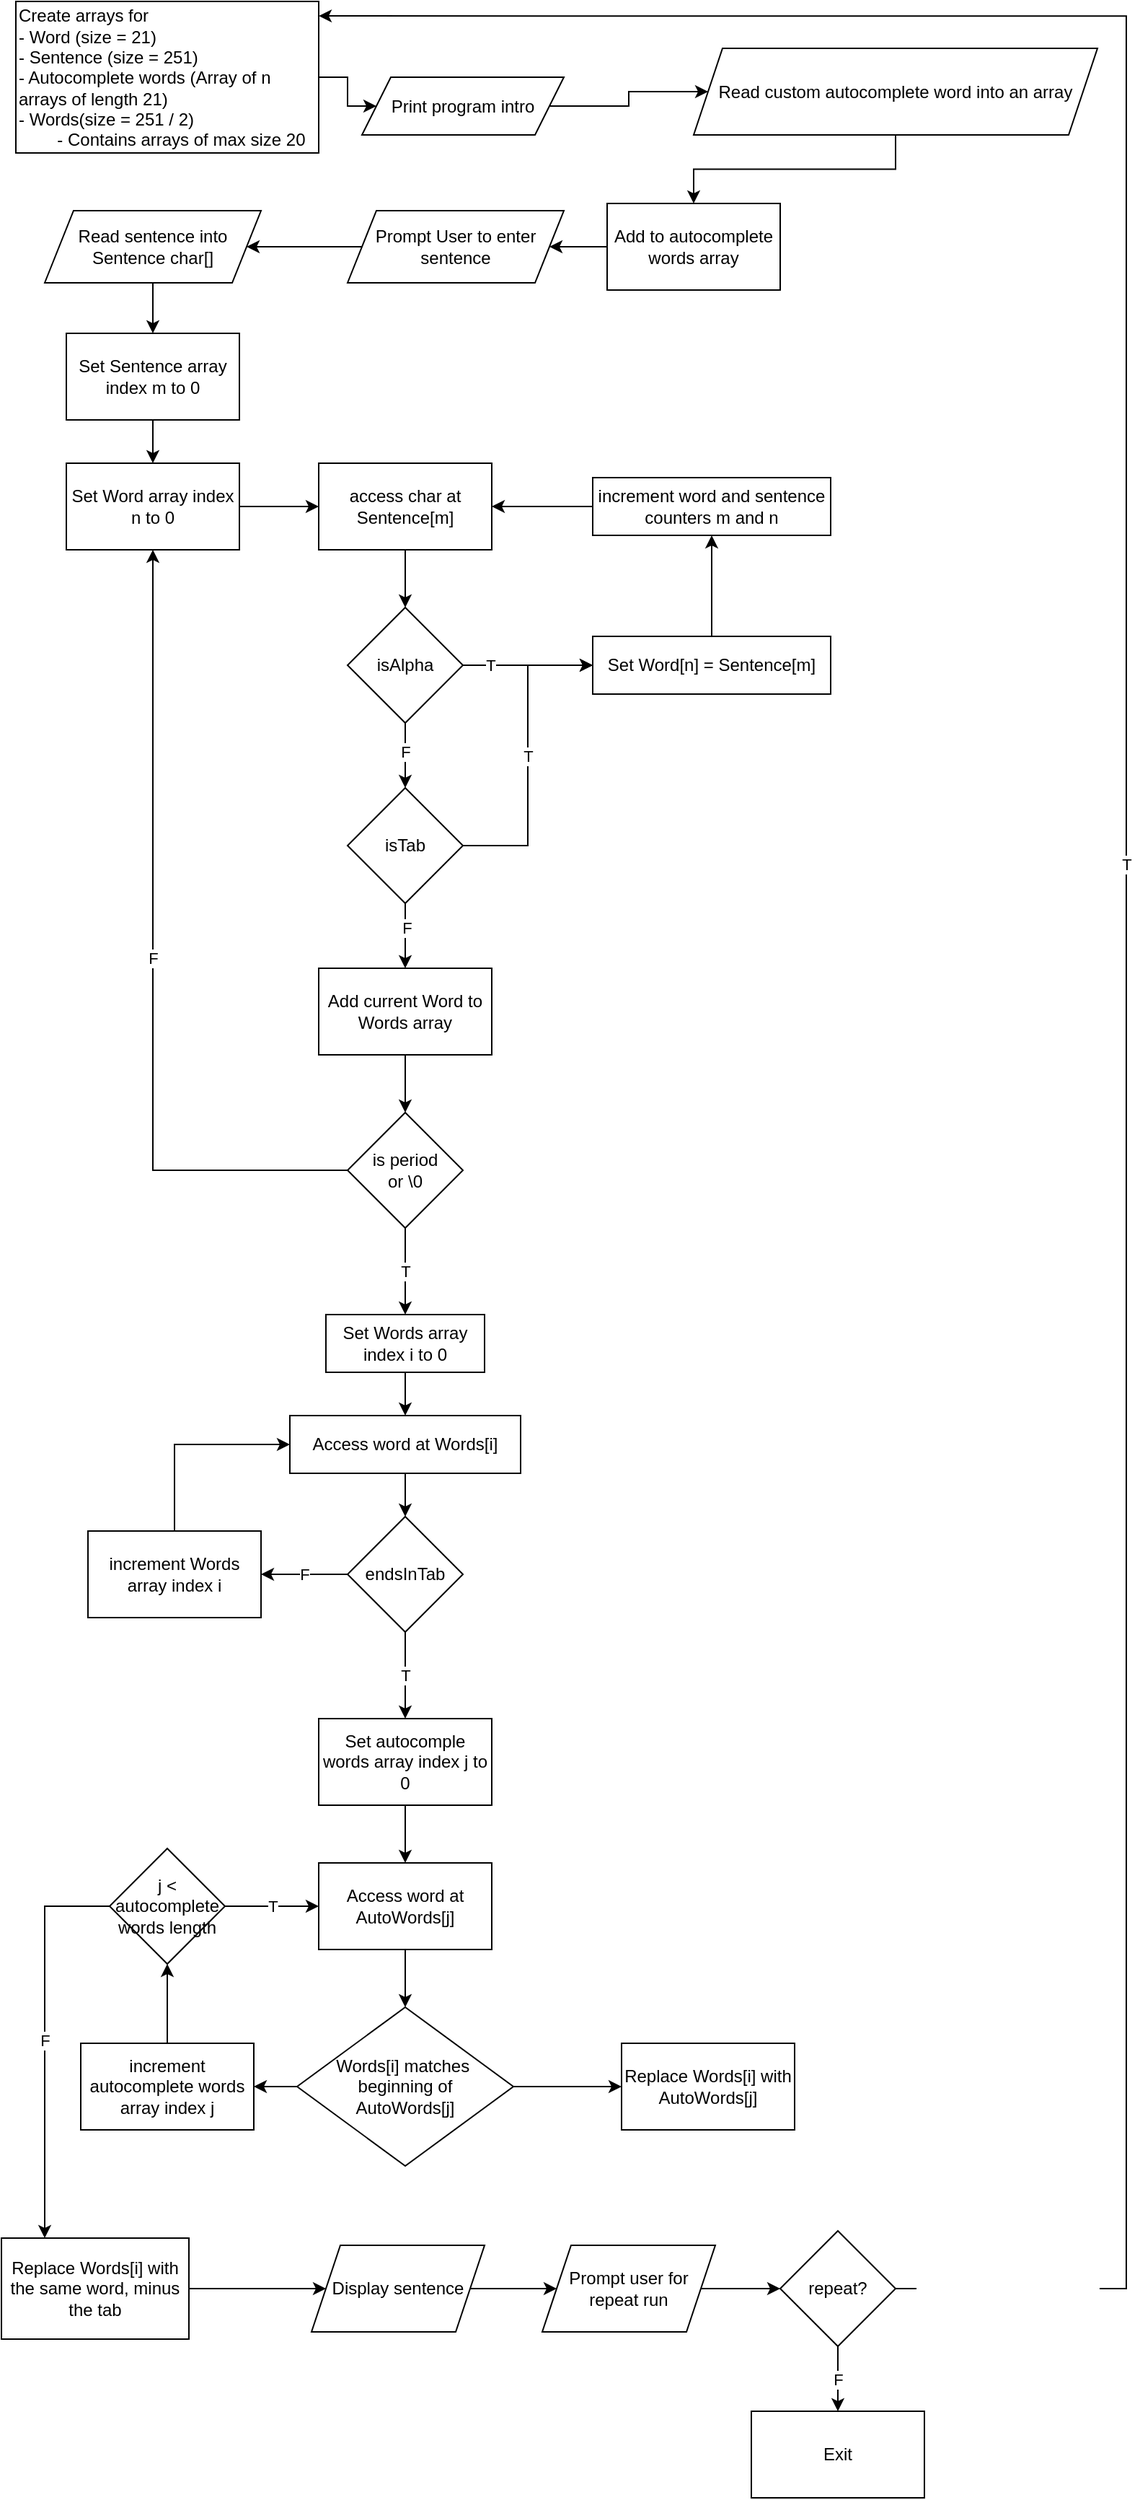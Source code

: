 <mxfile version="23.0.2" type="github">
  <diagram id="C5RBs43oDa-KdzZeNtuy" name="Page-1">
    <mxGraphModel dx="1198" dy="787" grid="1" gridSize="10" guides="1" tooltips="1" connect="1" arrows="1" fold="1" page="1" pageScale="1" pageWidth="827" pageHeight="1169" math="0" shadow="0">
      <root>
        <mxCell id="WIyWlLk6GJQsqaUBKTNV-0" />
        <mxCell id="WIyWlLk6GJQsqaUBKTNV-1" parent="WIyWlLk6GJQsqaUBKTNV-0" />
        <mxCell id="8bV6FElE6FeWnAUVZOFj-7" value="" style="edgeStyle=orthogonalEdgeStyle;rounded=0;orthogonalLoop=1;jettySize=auto;html=1;" edge="1" parent="WIyWlLk6GJQsqaUBKTNV-1" source="8bV6FElE6FeWnAUVZOFj-2" target="8bV6FElE6FeWnAUVZOFj-6">
          <mxGeometry relative="1" as="geometry" />
        </mxCell>
        <mxCell id="8bV6FElE6FeWnAUVZOFj-2" value="Read custom autocomplete word into an array" style="shape=parallelogram;perimeter=parallelogramPerimeter;whiteSpace=wrap;html=1;fixedSize=1;" vertex="1" parent="WIyWlLk6GJQsqaUBKTNV-1">
          <mxGeometry x="500" y="42.5" width="280" height="60" as="geometry" />
        </mxCell>
        <mxCell id="8bV6FElE6FeWnAUVZOFj-14" value="" style="edgeStyle=orthogonalEdgeStyle;rounded=0;orthogonalLoop=1;jettySize=auto;html=1;" edge="1" parent="WIyWlLk6GJQsqaUBKTNV-1" source="8bV6FElE6FeWnAUVZOFj-3" target="8bV6FElE6FeWnAUVZOFj-13">
          <mxGeometry relative="1" as="geometry" />
        </mxCell>
        <mxCell id="8bV6FElE6FeWnAUVZOFj-3" value="Prompt User to enter sentence" style="shape=parallelogram;perimeter=parallelogramPerimeter;whiteSpace=wrap;html=1;fixedSize=1;" vertex="1" parent="WIyWlLk6GJQsqaUBKTNV-1">
          <mxGeometry x="260" y="155" width="150" height="50" as="geometry" />
        </mxCell>
        <mxCell id="8bV6FElE6FeWnAUVZOFj-8" value="" style="edgeStyle=orthogonalEdgeStyle;rounded=0;orthogonalLoop=1;jettySize=auto;html=1;" edge="1" parent="WIyWlLk6GJQsqaUBKTNV-1" source="8bV6FElE6FeWnAUVZOFj-5" target="8bV6FElE6FeWnAUVZOFj-10">
          <mxGeometry relative="1" as="geometry" />
        </mxCell>
        <mxCell id="8bV6FElE6FeWnAUVZOFj-5" value="&lt;div&gt;Create arrays for&lt;/div&gt;&lt;div&gt;- Word (size = 21)&lt;/div&gt;&lt;div&gt;- Sentence (size = 251)&lt;br&gt;&lt;/div&gt;&lt;div&gt;- Autocomplete words (Array of n arrays of length 21)&lt;/div&gt;&lt;div&gt;- Words(size = 251 / 2)&lt;/div&gt;&lt;div&gt;&lt;span style=&quot;white-space: pre;&quot;&gt;&#x9;&lt;/span&gt;- Contains arrays of max size 20&lt;/div&gt;" style="rounded=0;whiteSpace=wrap;html=1;align=left;" vertex="1" parent="WIyWlLk6GJQsqaUBKTNV-1">
          <mxGeometry x="30" y="10" width="210" height="105" as="geometry" />
        </mxCell>
        <mxCell id="8bV6FElE6FeWnAUVZOFj-12" value="" style="edgeStyle=orthogonalEdgeStyle;rounded=0;orthogonalLoop=1;jettySize=auto;html=1;" edge="1" parent="WIyWlLk6GJQsqaUBKTNV-1" source="8bV6FElE6FeWnAUVZOFj-6" target="8bV6FElE6FeWnAUVZOFj-3">
          <mxGeometry relative="1" as="geometry" />
        </mxCell>
        <mxCell id="8bV6FElE6FeWnAUVZOFj-6" value="Add to autocomplete words array" style="rounded=0;whiteSpace=wrap;html=1;" vertex="1" parent="WIyWlLk6GJQsqaUBKTNV-1">
          <mxGeometry x="440" y="150" width="120" height="60" as="geometry" />
        </mxCell>
        <mxCell id="8bV6FElE6FeWnAUVZOFj-11" value="" style="edgeStyle=orthogonalEdgeStyle;rounded=0;orthogonalLoop=1;jettySize=auto;html=1;" edge="1" parent="WIyWlLk6GJQsqaUBKTNV-1" source="8bV6FElE6FeWnAUVZOFj-10" target="8bV6FElE6FeWnAUVZOFj-2">
          <mxGeometry relative="1" as="geometry" />
        </mxCell>
        <mxCell id="8bV6FElE6FeWnAUVZOFj-10" value="Print program intro" style="shape=parallelogram;perimeter=parallelogramPerimeter;whiteSpace=wrap;html=1;fixedSize=1;" vertex="1" parent="WIyWlLk6GJQsqaUBKTNV-1">
          <mxGeometry x="270" y="62.5" width="140" height="40" as="geometry" />
        </mxCell>
        <mxCell id="8bV6FElE6FeWnAUVZOFj-18" value="" style="edgeStyle=orthogonalEdgeStyle;rounded=0;orthogonalLoop=1;jettySize=auto;html=1;" edge="1" parent="WIyWlLk6GJQsqaUBKTNV-1" source="8bV6FElE6FeWnAUVZOFj-13" target="8bV6FElE6FeWnAUVZOFj-17">
          <mxGeometry relative="1" as="geometry" />
        </mxCell>
        <mxCell id="8bV6FElE6FeWnAUVZOFj-13" value="&lt;div&gt;Read sentence into&lt;/div&gt;&lt;div&gt;Sentence char[]&lt;/div&gt;" style="shape=parallelogram;perimeter=parallelogramPerimeter;whiteSpace=wrap;html=1;fixedSize=1;" vertex="1" parent="WIyWlLk6GJQsqaUBKTNV-1">
          <mxGeometry x="50" y="155" width="150" height="50" as="geometry" />
        </mxCell>
        <mxCell id="8bV6FElE6FeWnAUVZOFj-20" value="" style="edgeStyle=orthogonalEdgeStyle;rounded=0;orthogonalLoop=1;jettySize=auto;html=1;" edge="1" parent="WIyWlLk6GJQsqaUBKTNV-1" source="8bV6FElE6FeWnAUVZOFj-17" target="8bV6FElE6FeWnAUVZOFj-19">
          <mxGeometry relative="1" as="geometry" />
        </mxCell>
        <mxCell id="8bV6FElE6FeWnAUVZOFj-17" value="Set Sentence array index m to 0" style="whiteSpace=wrap;html=1;" vertex="1" parent="WIyWlLk6GJQsqaUBKTNV-1">
          <mxGeometry x="65" y="240" width="120" height="60" as="geometry" />
        </mxCell>
        <mxCell id="8bV6FElE6FeWnAUVZOFj-22" value="" style="edgeStyle=orthogonalEdgeStyle;rounded=0;orthogonalLoop=1;jettySize=auto;html=1;" edge="1" parent="WIyWlLk6GJQsqaUBKTNV-1" source="8bV6FElE6FeWnAUVZOFj-19" target="8bV6FElE6FeWnAUVZOFj-21">
          <mxGeometry relative="1" as="geometry" />
        </mxCell>
        <mxCell id="8bV6FElE6FeWnAUVZOFj-19" value="&lt;div&gt;Set Word array index n to 0&lt;/div&gt;" style="whiteSpace=wrap;html=1;" vertex="1" parent="WIyWlLk6GJQsqaUBKTNV-1">
          <mxGeometry x="65" y="330" width="120" height="60" as="geometry" />
        </mxCell>
        <mxCell id="8bV6FElE6FeWnAUVZOFj-24" value="" style="edgeStyle=orthogonalEdgeStyle;rounded=0;orthogonalLoop=1;jettySize=auto;html=1;" edge="1" parent="WIyWlLk6GJQsqaUBKTNV-1" source="8bV6FElE6FeWnAUVZOFj-21" target="8bV6FElE6FeWnAUVZOFj-23">
          <mxGeometry relative="1" as="geometry" />
        </mxCell>
        <mxCell id="8bV6FElE6FeWnAUVZOFj-21" value="access char at Sentence[m]" style="whiteSpace=wrap;html=1;" vertex="1" parent="WIyWlLk6GJQsqaUBKTNV-1">
          <mxGeometry x="240" y="330" width="120" height="60" as="geometry" />
        </mxCell>
        <mxCell id="8bV6FElE6FeWnAUVZOFj-26" value="&lt;div&gt;T&lt;/div&gt;" style="edgeStyle=orthogonalEdgeStyle;rounded=0;orthogonalLoop=1;jettySize=auto;html=1;" edge="1" parent="WIyWlLk6GJQsqaUBKTNV-1" source="8bV6FElE6FeWnAUVZOFj-23" target="8bV6FElE6FeWnAUVZOFj-25">
          <mxGeometry x="-0.579" relative="1" as="geometry">
            <mxPoint as="offset" />
          </mxGeometry>
        </mxCell>
        <mxCell id="8bV6FElE6FeWnAUVZOFj-28" value="F" style="edgeStyle=orthogonalEdgeStyle;rounded=0;orthogonalLoop=1;jettySize=auto;html=1;" edge="1" parent="WIyWlLk6GJQsqaUBKTNV-1" source="8bV6FElE6FeWnAUVZOFj-23" target="8bV6FElE6FeWnAUVZOFj-27">
          <mxGeometry x="-0.111" relative="1" as="geometry">
            <mxPoint as="offset" />
          </mxGeometry>
        </mxCell>
        <mxCell id="8bV6FElE6FeWnAUVZOFj-23" value="&lt;div&gt;isAlpha&lt;/div&gt;" style="rhombus;whiteSpace=wrap;html=1;" vertex="1" parent="WIyWlLk6GJQsqaUBKTNV-1">
          <mxGeometry x="260" y="430" width="80" height="80" as="geometry" />
        </mxCell>
        <mxCell id="8bV6FElE6FeWnAUVZOFj-37" value="" style="edgeStyle=orthogonalEdgeStyle;rounded=0;orthogonalLoop=1;jettySize=auto;html=1;" edge="1" parent="WIyWlLk6GJQsqaUBKTNV-1" source="8bV6FElE6FeWnAUVZOFj-25" target="8bV6FElE6FeWnAUVZOFj-36">
          <mxGeometry relative="1" as="geometry" />
        </mxCell>
        <mxCell id="8bV6FElE6FeWnAUVZOFj-25" value="Set Word[n] = Sentence[m]" style="whiteSpace=wrap;html=1;" vertex="1" parent="WIyWlLk6GJQsqaUBKTNV-1">
          <mxGeometry x="430" y="450" width="165" height="40" as="geometry" />
        </mxCell>
        <mxCell id="8bV6FElE6FeWnAUVZOFj-29" value="T" style="edgeStyle=orthogonalEdgeStyle;rounded=0;orthogonalLoop=1;jettySize=auto;html=1;exitX=1;exitY=0.5;exitDx=0;exitDy=0;entryX=0;entryY=0.5;entryDx=0;entryDy=0;" edge="1" parent="WIyWlLk6GJQsqaUBKTNV-1" source="8bV6FElE6FeWnAUVZOFj-27" target="8bV6FElE6FeWnAUVZOFj-25">
          <mxGeometry relative="1" as="geometry" />
        </mxCell>
        <mxCell id="8bV6FElE6FeWnAUVZOFj-31" value="" style="edgeStyle=orthogonalEdgeStyle;rounded=0;orthogonalLoop=1;jettySize=auto;html=1;" edge="1" parent="WIyWlLk6GJQsqaUBKTNV-1" source="8bV6FElE6FeWnAUVZOFj-27" target="8bV6FElE6FeWnAUVZOFj-30">
          <mxGeometry relative="1" as="geometry" />
        </mxCell>
        <mxCell id="8bV6FElE6FeWnAUVZOFj-32" value="&lt;div&gt;F&lt;/div&gt;" style="edgeLabel;html=1;align=center;verticalAlign=middle;resizable=0;points=[];" vertex="1" connectable="0" parent="8bV6FElE6FeWnAUVZOFj-31">
          <mxGeometry x="-0.244" y="1" relative="1" as="geometry">
            <mxPoint as="offset" />
          </mxGeometry>
        </mxCell>
        <mxCell id="8bV6FElE6FeWnAUVZOFj-27" value="isTab" style="rhombus;whiteSpace=wrap;html=1;" vertex="1" parent="WIyWlLk6GJQsqaUBKTNV-1">
          <mxGeometry x="260" y="555" width="80" height="80" as="geometry" />
        </mxCell>
        <mxCell id="8bV6FElE6FeWnAUVZOFj-34" value="" style="edgeStyle=orthogonalEdgeStyle;rounded=0;orthogonalLoop=1;jettySize=auto;html=1;" edge="1" parent="WIyWlLk6GJQsqaUBKTNV-1" source="8bV6FElE6FeWnAUVZOFj-30" target="8bV6FElE6FeWnAUVZOFj-33">
          <mxGeometry relative="1" as="geometry" />
        </mxCell>
        <mxCell id="8bV6FElE6FeWnAUVZOFj-30" value="Add current Word to Words array" style="whiteSpace=wrap;html=1;" vertex="1" parent="WIyWlLk6GJQsqaUBKTNV-1">
          <mxGeometry x="240" y="680" width="120" height="60" as="geometry" />
        </mxCell>
        <mxCell id="8bV6FElE6FeWnAUVZOFj-39" value="F" style="edgeStyle=orthogonalEdgeStyle;rounded=0;orthogonalLoop=1;jettySize=auto;html=1;exitX=0;exitY=0.5;exitDx=0;exitDy=0;entryX=0.5;entryY=1;entryDx=0;entryDy=0;" edge="1" parent="WIyWlLk6GJQsqaUBKTNV-1" source="8bV6FElE6FeWnAUVZOFj-33" target="8bV6FElE6FeWnAUVZOFj-19">
          <mxGeometry relative="1" as="geometry" />
        </mxCell>
        <mxCell id="8bV6FElE6FeWnAUVZOFj-41" value="T" style="edgeStyle=orthogonalEdgeStyle;rounded=0;orthogonalLoop=1;jettySize=auto;html=1;" edge="1" parent="WIyWlLk6GJQsqaUBKTNV-1" source="8bV6FElE6FeWnAUVZOFj-33" target="8bV6FElE6FeWnAUVZOFj-40">
          <mxGeometry relative="1" as="geometry" />
        </mxCell>
        <mxCell id="8bV6FElE6FeWnAUVZOFj-33" value="&lt;div&gt;is period&lt;/div&gt;&lt;div&gt;or \0&lt;br&gt;&lt;/div&gt;" style="rhombus;whiteSpace=wrap;html=1;" vertex="1" parent="WIyWlLk6GJQsqaUBKTNV-1">
          <mxGeometry x="260" y="780" width="80" height="80" as="geometry" />
        </mxCell>
        <mxCell id="8bV6FElE6FeWnAUVZOFj-38" style="edgeStyle=orthogonalEdgeStyle;rounded=0;orthogonalLoop=1;jettySize=auto;html=1;exitX=0;exitY=0.5;exitDx=0;exitDy=0;entryX=1;entryY=0.5;entryDx=0;entryDy=0;" edge="1" parent="WIyWlLk6GJQsqaUBKTNV-1" source="8bV6FElE6FeWnAUVZOFj-36" target="8bV6FElE6FeWnAUVZOFj-21">
          <mxGeometry relative="1" as="geometry" />
        </mxCell>
        <mxCell id="8bV6FElE6FeWnAUVZOFj-36" value="increment word and sentence counters m and n" style="whiteSpace=wrap;html=1;" vertex="1" parent="WIyWlLk6GJQsqaUBKTNV-1">
          <mxGeometry x="430" y="340" width="165" height="40" as="geometry" />
        </mxCell>
        <mxCell id="8bV6FElE6FeWnAUVZOFj-43" value="" style="edgeStyle=orthogonalEdgeStyle;rounded=0;orthogonalLoop=1;jettySize=auto;html=1;" edge="1" parent="WIyWlLk6GJQsqaUBKTNV-1" source="8bV6FElE6FeWnAUVZOFj-40" target="8bV6FElE6FeWnAUVZOFj-42">
          <mxGeometry relative="1" as="geometry" />
        </mxCell>
        <mxCell id="8bV6FElE6FeWnAUVZOFj-40" value="Set Words array index i to 0" style="whiteSpace=wrap;html=1;" vertex="1" parent="WIyWlLk6GJQsqaUBKTNV-1">
          <mxGeometry x="245" y="920" width="110" height="40" as="geometry" />
        </mxCell>
        <mxCell id="8bV6FElE6FeWnAUVZOFj-45" value="" style="edgeStyle=orthogonalEdgeStyle;rounded=0;orthogonalLoop=1;jettySize=auto;html=1;" edge="1" parent="WIyWlLk6GJQsqaUBKTNV-1" source="8bV6FElE6FeWnAUVZOFj-42" target="8bV6FElE6FeWnAUVZOFj-44">
          <mxGeometry relative="1" as="geometry" />
        </mxCell>
        <mxCell id="8bV6FElE6FeWnAUVZOFj-42" value="Access word at Words[i]" style="whiteSpace=wrap;html=1;" vertex="1" parent="WIyWlLk6GJQsqaUBKTNV-1">
          <mxGeometry x="220" y="990" width="160" height="40" as="geometry" />
        </mxCell>
        <mxCell id="8bV6FElE6FeWnAUVZOFj-50" value="T" style="edgeStyle=orthogonalEdgeStyle;rounded=0;orthogonalLoop=1;jettySize=auto;html=1;" edge="1" parent="WIyWlLk6GJQsqaUBKTNV-1" source="8bV6FElE6FeWnAUVZOFj-44" target="8bV6FElE6FeWnAUVZOFj-49">
          <mxGeometry relative="1" as="geometry" />
        </mxCell>
        <mxCell id="8bV6FElE6FeWnAUVZOFj-52" value="F" style="edgeStyle=orthogonalEdgeStyle;rounded=0;orthogonalLoop=1;jettySize=auto;html=1;" edge="1" parent="WIyWlLk6GJQsqaUBKTNV-1" source="8bV6FElE6FeWnAUVZOFj-44" target="8bV6FElE6FeWnAUVZOFj-51">
          <mxGeometry relative="1" as="geometry" />
        </mxCell>
        <mxCell id="8bV6FElE6FeWnAUVZOFj-44" value="endsInTab" style="rhombus;whiteSpace=wrap;html=1;" vertex="1" parent="WIyWlLk6GJQsqaUBKTNV-1">
          <mxGeometry x="260" y="1060" width="80" height="80" as="geometry" />
        </mxCell>
        <mxCell id="8bV6FElE6FeWnAUVZOFj-61" value="" style="edgeStyle=orthogonalEdgeStyle;rounded=0;orthogonalLoop=1;jettySize=auto;html=1;" edge="1" parent="WIyWlLk6GJQsqaUBKTNV-1" source="8bV6FElE6FeWnAUVZOFj-49" target="8bV6FElE6FeWnAUVZOFj-60">
          <mxGeometry relative="1" as="geometry" />
        </mxCell>
        <mxCell id="8bV6FElE6FeWnAUVZOFj-49" value="Set autocomple words array index j to 0" style="whiteSpace=wrap;html=1;" vertex="1" parent="WIyWlLk6GJQsqaUBKTNV-1">
          <mxGeometry x="240" y="1200" width="120" height="60" as="geometry" />
        </mxCell>
        <mxCell id="8bV6FElE6FeWnAUVZOFj-53" style="edgeStyle=orthogonalEdgeStyle;rounded=0;orthogonalLoop=1;jettySize=auto;html=1;exitX=0.5;exitY=0;exitDx=0;exitDy=0;entryX=0;entryY=0.5;entryDx=0;entryDy=0;" edge="1" parent="WIyWlLk6GJQsqaUBKTNV-1" source="8bV6FElE6FeWnAUVZOFj-51" target="8bV6FElE6FeWnAUVZOFj-42">
          <mxGeometry relative="1" as="geometry" />
        </mxCell>
        <mxCell id="8bV6FElE6FeWnAUVZOFj-51" value="increment Words array index i" style="whiteSpace=wrap;html=1;" vertex="1" parent="WIyWlLk6GJQsqaUBKTNV-1">
          <mxGeometry x="80" y="1070" width="120" height="60" as="geometry" />
        </mxCell>
        <mxCell id="8bV6FElE6FeWnAUVZOFj-59" value="" style="edgeStyle=orthogonalEdgeStyle;rounded=0;orthogonalLoop=1;jettySize=auto;html=1;" edge="1" parent="WIyWlLk6GJQsqaUBKTNV-1" source="8bV6FElE6FeWnAUVZOFj-56" target="8bV6FElE6FeWnAUVZOFj-58">
          <mxGeometry relative="1" as="geometry" />
        </mxCell>
        <mxCell id="8bV6FElE6FeWnAUVZOFj-65" value="" style="edgeStyle=orthogonalEdgeStyle;rounded=0;orthogonalLoop=1;jettySize=auto;html=1;" edge="1" parent="WIyWlLk6GJQsqaUBKTNV-1" source="8bV6FElE6FeWnAUVZOFj-56" target="8bV6FElE6FeWnAUVZOFj-64">
          <mxGeometry relative="1" as="geometry" />
        </mxCell>
        <mxCell id="8bV6FElE6FeWnAUVZOFj-56" value="&lt;div&gt;Words[i] matches&amp;nbsp;&lt;/div&gt;&lt;div&gt;beginning of&lt;/div&gt;&lt;div&gt;AutoWords[j]&lt;/div&gt;" style="rhombus;whiteSpace=wrap;html=1;" vertex="1" parent="WIyWlLk6GJQsqaUBKTNV-1">
          <mxGeometry x="225" y="1400" width="150" height="110" as="geometry" />
        </mxCell>
        <mxCell id="8bV6FElE6FeWnAUVZOFj-58" value="&lt;div&gt;Replace Words[i] with AutoWords[j]&lt;/div&gt;" style="whiteSpace=wrap;html=1;" vertex="1" parent="WIyWlLk6GJQsqaUBKTNV-1">
          <mxGeometry x="450" y="1425" width="120" height="60" as="geometry" />
        </mxCell>
        <mxCell id="8bV6FElE6FeWnAUVZOFj-63" value="" style="edgeStyle=orthogonalEdgeStyle;rounded=0;orthogonalLoop=1;jettySize=auto;html=1;" edge="1" parent="WIyWlLk6GJQsqaUBKTNV-1" source="8bV6FElE6FeWnAUVZOFj-60" target="8bV6FElE6FeWnAUVZOFj-56">
          <mxGeometry relative="1" as="geometry" />
        </mxCell>
        <mxCell id="8bV6FElE6FeWnAUVZOFj-60" value="Access word at AutoWords[j]" style="whiteSpace=wrap;html=1;" vertex="1" parent="WIyWlLk6GJQsqaUBKTNV-1">
          <mxGeometry x="240" y="1300" width="120" height="60" as="geometry" />
        </mxCell>
        <mxCell id="8bV6FElE6FeWnAUVZOFj-68" value="" style="edgeStyle=orthogonalEdgeStyle;rounded=0;orthogonalLoop=1;jettySize=auto;html=1;" edge="1" parent="WIyWlLk6GJQsqaUBKTNV-1" source="8bV6FElE6FeWnAUVZOFj-64" target="8bV6FElE6FeWnAUVZOFj-67">
          <mxGeometry relative="1" as="geometry" />
        </mxCell>
        <mxCell id="8bV6FElE6FeWnAUVZOFj-64" value="increment autocomplete words array index j" style="whiteSpace=wrap;html=1;" vertex="1" parent="WIyWlLk6GJQsqaUBKTNV-1">
          <mxGeometry x="75" y="1425" width="120" height="60" as="geometry" />
        </mxCell>
        <mxCell id="8bV6FElE6FeWnAUVZOFj-69" value="T" style="edgeStyle=orthogonalEdgeStyle;rounded=0;orthogonalLoop=1;jettySize=auto;html=1;" edge="1" parent="WIyWlLk6GJQsqaUBKTNV-1" source="8bV6FElE6FeWnAUVZOFj-67" target="8bV6FElE6FeWnAUVZOFj-60">
          <mxGeometry relative="1" as="geometry" />
        </mxCell>
        <mxCell id="8bV6FElE6FeWnAUVZOFj-71" value="F" style="edgeStyle=orthogonalEdgeStyle;rounded=0;orthogonalLoop=1;jettySize=auto;html=1;" edge="1" parent="WIyWlLk6GJQsqaUBKTNV-1" source="8bV6FElE6FeWnAUVZOFj-67" target="8bV6FElE6FeWnAUVZOFj-70">
          <mxGeometry relative="1" as="geometry">
            <Array as="points">
              <mxPoint x="50" y="1330" />
            </Array>
          </mxGeometry>
        </mxCell>
        <mxCell id="8bV6FElE6FeWnAUVZOFj-67" value="j &amp;lt; autocomplete words length" style="rhombus;whiteSpace=wrap;html=1;" vertex="1" parent="WIyWlLk6GJQsqaUBKTNV-1">
          <mxGeometry x="95" y="1290" width="80" height="80" as="geometry" />
        </mxCell>
        <mxCell id="8bV6FElE6FeWnAUVZOFj-73" value="" style="edgeStyle=orthogonalEdgeStyle;rounded=0;orthogonalLoop=1;jettySize=auto;html=1;" edge="1" parent="WIyWlLk6GJQsqaUBKTNV-1" source="8bV6FElE6FeWnAUVZOFj-70" target="8bV6FElE6FeWnAUVZOFj-72">
          <mxGeometry relative="1" as="geometry" />
        </mxCell>
        <mxCell id="8bV6FElE6FeWnAUVZOFj-70" value="Replace Words[i] with the same word, minus the tab" style="whiteSpace=wrap;html=1;" vertex="1" parent="WIyWlLk6GJQsqaUBKTNV-1">
          <mxGeometry x="20" y="1560" width="130" height="70" as="geometry" />
        </mxCell>
        <mxCell id="8bV6FElE6FeWnAUVZOFj-75" value="" style="edgeStyle=orthogonalEdgeStyle;rounded=0;orthogonalLoop=1;jettySize=auto;html=1;" edge="1" parent="WIyWlLk6GJQsqaUBKTNV-1" source="8bV6FElE6FeWnAUVZOFj-72" target="8bV6FElE6FeWnAUVZOFj-74">
          <mxGeometry relative="1" as="geometry" />
        </mxCell>
        <mxCell id="8bV6FElE6FeWnAUVZOFj-72" value="&lt;div&gt;Display sentence&lt;/div&gt;" style="shape=parallelogram;perimeter=parallelogramPerimeter;whiteSpace=wrap;html=1;fixedSize=1;" vertex="1" parent="WIyWlLk6GJQsqaUBKTNV-1">
          <mxGeometry x="235" y="1565" width="120" height="60" as="geometry" />
        </mxCell>
        <mxCell id="8bV6FElE6FeWnAUVZOFj-77" value="" style="edgeStyle=orthogonalEdgeStyle;rounded=0;orthogonalLoop=1;jettySize=auto;html=1;" edge="1" parent="WIyWlLk6GJQsqaUBKTNV-1" source="8bV6FElE6FeWnAUVZOFj-74" target="8bV6FElE6FeWnAUVZOFj-76">
          <mxGeometry relative="1" as="geometry" />
        </mxCell>
        <mxCell id="8bV6FElE6FeWnAUVZOFj-74" value="&lt;div&gt;Prompt user for&lt;/div&gt;&lt;div&gt;repeat run&lt;br&gt;&lt;/div&gt;" style="shape=parallelogram;perimeter=parallelogramPerimeter;whiteSpace=wrap;html=1;fixedSize=1;" vertex="1" parent="WIyWlLk6GJQsqaUBKTNV-1">
          <mxGeometry x="395" y="1565" width="120" height="60" as="geometry" />
        </mxCell>
        <mxCell id="8bV6FElE6FeWnAUVZOFj-79" value="F" style="edgeStyle=orthogonalEdgeStyle;rounded=0;orthogonalLoop=1;jettySize=auto;html=1;" edge="1" parent="WIyWlLk6GJQsqaUBKTNV-1" source="8bV6FElE6FeWnAUVZOFj-76" target="8bV6FElE6FeWnAUVZOFj-78">
          <mxGeometry relative="1" as="geometry" />
        </mxCell>
        <mxCell id="8bV6FElE6FeWnAUVZOFj-81" value="T" style="edgeStyle=orthogonalEdgeStyle;rounded=0;orthogonalLoop=1;jettySize=auto;html=1;entryX=1;entryY=0;entryDx=0;entryDy=0;" edge="1" parent="WIyWlLk6GJQsqaUBKTNV-1" source="8bV6FElE6FeWnAUVZOFj-76">
          <mxGeometry relative="1" as="geometry">
            <mxPoint x="640" y="1605.06" as="sourcePoint" />
            <mxPoint x="240" y="20.06" as="targetPoint" />
            <Array as="points">
              <mxPoint x="800" y="1595" />
              <mxPoint x="800" y="20" />
            </Array>
          </mxGeometry>
        </mxCell>
        <mxCell id="8bV6FElE6FeWnAUVZOFj-76" value="repeat?" style="rhombus;whiteSpace=wrap;html=1;" vertex="1" parent="WIyWlLk6GJQsqaUBKTNV-1">
          <mxGeometry x="560" y="1555" width="80" height="80" as="geometry" />
        </mxCell>
        <mxCell id="8bV6FElE6FeWnAUVZOFj-78" value="&lt;div&gt;Exit&lt;/div&gt;" style="whiteSpace=wrap;html=1;" vertex="1" parent="WIyWlLk6GJQsqaUBKTNV-1">
          <mxGeometry x="540" y="1680" width="120" height="60" as="geometry" />
        </mxCell>
      </root>
    </mxGraphModel>
  </diagram>
</mxfile>
